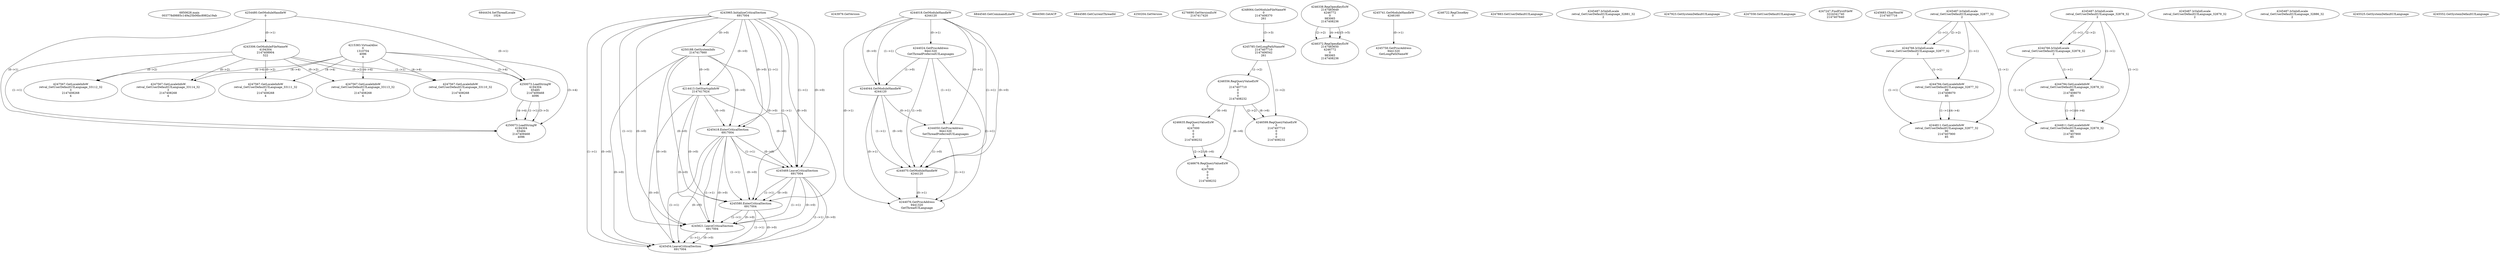 // Global SCDG with merge call
digraph {
	0 [label="6850628.main
003778d9885c149a25b06bc8982a19ab"]
	1 [label="4254480.GetModuleHandleW
0"]
	2 [label="6844434.SetThreadLocale
1024"]
	3 [label="4243965.InitializeCriticalSection
6917004"]
	4 [label="4243979.GetVersion
"]
	5 [label="4244018.GetModuleHandleW
4244120"]
	6 [label="4244024.GetProcAddress
9441320
GetThreadPreferredUILanguages"]
	5 -> 6 [label="(0-->1)"]
	7 [label="4244044.GetModuleHandleW
4244120"]
	5 -> 7 [label="(1-->1)"]
	5 -> 7 [label="(0-->0)"]
	6 -> 7 [label="(1-->0)"]
	8 [label="4244050.GetProcAddress
9441320
SetThreadPreferredUILanguages"]
	5 -> 8 [label="(0-->1)"]
	6 -> 8 [label="(1-->1)"]
	7 -> 8 [label="(0-->1)"]
	9 [label="4244070.GetModuleHandleW
4244120"]
	5 -> 9 [label="(1-->1)"]
	7 -> 9 [label="(1-->1)"]
	5 -> 9 [label="(0-->0)"]
	6 -> 9 [label="(1-->0)"]
	7 -> 9 [label="(0-->0)"]
	8 -> 9 [label="(1-->0)"]
	10 [label="4244076.GetProcAddress
9441320
GetThreadUILanguage"]
	5 -> 10 [label="(0-->1)"]
	6 -> 10 [label="(1-->1)"]
	7 -> 10 [label="(0-->1)"]
	8 -> 10 [label="(1-->1)"]
	9 -> 10 [label="(0-->1)"]
	11 [label="4250188.GetSystemInfo
2147417660"]
	3 -> 11 [label="(0-->0)"]
	12 [label="6844540.GetCommandLineW
"]
	13 [label="4214413.GetStartupInfoW
2147417624"]
	3 -> 13 [label="(0-->0)"]
	11 -> 13 [label="(0-->0)"]
	14 [label="6844560.GetACP
"]
	15 [label="6844580.GetCurrentThreadId
"]
	16 [label="4250204.GetVersion
"]
	17 [label="4276690.GetVersionExW
2147417420"]
	18 [label="4243306.GetModuleFileNameW
4194304
2147408904
522"]
	1 -> 18 [label="(0-->1)"]
	19 [label="4248064.GetModuleFileNameW
0
2147408370
261"]
	20 [label="4215383.VirtualAlloc
0
1310704
4096
4"]
	21 [label="4246338.RegOpenKeyExW
2147483649
4246772
0
983065
2147408236"]
	22 [label="4246372.RegOpenKeyExW
2147483650
4246772
0
983065
2147408236"]
	21 -> 22 [label="(2-->2)"]
	21 -> 22 [label="(4-->4)"]
	21 -> 22 [label="(5-->5)"]
	23 [label="4245741.GetModuleHandleW
4246160"]
	24 [label="4245758.GetProcAddress
9441320
GetLongPathNameW"]
	23 -> 24 [label="(0-->1)"]
	25 [label="4245785.GetLongPathNameW
2147407710
2147406542
261"]
	19 -> 25 [label="(3-->3)"]
	26 [label="4246556.RegQueryValueExW
0
2147407710
0
0
0
2147408232"]
	25 -> 26 [label="(1-->2)"]
	27 [label="4246635.RegQueryValueExW
0
4247000
0
0
0
2147408232"]
	26 -> 27 [label="(6-->6)"]
	28 [label="4246676.RegQueryValueExW
0
4247000
0
0
0
2147408232"]
	27 -> 28 [label="(2-->2)"]
	26 -> 28 [label="(6-->6)"]
	27 -> 28 [label="(6-->6)"]
	29 [label="4246722.RegCloseKey
0"]
	30 [label="4247883.GetUserDefaultUILanguage
"]
	31 [label="4245418.EnterCriticalSection
6917004"]
	3 -> 31 [label="(1-->1)"]
	3 -> 31 [label="(0-->0)"]
	11 -> 31 [label="(0-->0)"]
	13 -> 31 [label="(0-->0)"]
	32 [label="4245469.LeaveCriticalSection
6917004"]
	3 -> 32 [label="(1-->1)"]
	31 -> 32 [label="(1-->1)"]
	3 -> 32 [label="(0-->0)"]
	11 -> 32 [label="(0-->0)"]
	13 -> 32 [label="(0-->0)"]
	31 -> 32 [label="(0-->0)"]
	33 [label="4245487.IsValidLocale
retval_GetUserDefaultUILanguage_32881_32
2"]
	34 [label="4245580.EnterCriticalSection
6917004"]
	3 -> 34 [label="(1-->1)"]
	31 -> 34 [label="(1-->1)"]
	32 -> 34 [label="(1-->1)"]
	3 -> 34 [label="(0-->0)"]
	11 -> 34 [label="(0-->0)"]
	13 -> 34 [label="(0-->0)"]
	31 -> 34 [label="(0-->0)"]
	32 -> 34 [label="(0-->0)"]
	35 [label="4245621.LeaveCriticalSection
6917004"]
	3 -> 35 [label="(1-->1)"]
	31 -> 35 [label="(1-->1)"]
	32 -> 35 [label="(1-->1)"]
	34 -> 35 [label="(1-->1)"]
	3 -> 35 [label="(0-->0)"]
	11 -> 35 [label="(0-->0)"]
	13 -> 35 [label="(0-->0)"]
	31 -> 35 [label="(0-->0)"]
	32 -> 35 [label="(0-->0)"]
	34 -> 35 [label="(0-->0)"]
	36 [label="4247923.GetSystemDefaultUILanguage
"]
	37 [label="4245454.LeaveCriticalSection
6917004"]
	3 -> 37 [label="(1-->1)"]
	31 -> 37 [label="(1-->1)"]
	32 -> 37 [label="(1-->1)"]
	34 -> 37 [label="(1-->1)"]
	35 -> 37 [label="(1-->1)"]
	3 -> 37 [label="(0-->0)"]
	11 -> 37 [label="(0-->0)"]
	13 -> 37 [label="(0-->0)"]
	31 -> 37 [label="(0-->0)"]
	32 -> 37 [label="(0-->0)"]
	34 -> 37 [label="(0-->0)"]
	35 -> 37 [label="(0-->0)"]
	38 [label="4247558.GetUserDefaultUILanguage
"]
	39 [label="4247567.GetLocaleInfoW
retval_GetUserDefaultUILanguage_33110_32
3
2147408268
4"]
	18 -> 39 [label="(0-->2)"]
	20 -> 39 [label="(4-->4)"]
	40 [label="4247247.FindFirstFileW
3224341740
2147407640"]
	41 [label="4250073.LoadStringW
4194304
65485
2147409468
4096"]
	1 -> 41 [label="(0-->1)"]
	18 -> 41 [label="(1-->1)"]
	20 -> 41 [label="(3-->4)"]
	42 [label="4250073.LoadStringW
4194304
65484
2147409468
4096"]
	1 -> 42 [label="(0-->1)"]
	18 -> 42 [label="(1-->1)"]
	41 -> 42 [label="(1-->1)"]
	41 -> 42 [label="(3-->3)"]
	20 -> 42 [label="(3-->4)"]
	41 -> 42 [label="(4-->4)"]
	43 [label="4247567.GetLocaleInfoW
retval_GetUserDefaultUILanguage_33111_32
3
2147408268
4"]
	18 -> 43 [label="(0-->2)"]
	20 -> 43 [label="(4-->4)"]
	44 [label="4246599.RegQueryValueExW
0
2147407710
0
0
0
2147408232"]
	25 -> 44 [label="(1-->2)"]
	26 -> 44 [label="(2-->2)"]
	26 -> 44 [label="(6-->6)"]
	45 [label="4247567.GetLocaleInfoW
retval_GetUserDefaultUILanguage_33112_32
3
2147408268
4"]
	18 -> 45 [label="(0-->2)"]
	20 -> 45 [label="(4-->4)"]
	46 [label="4247567.GetLocaleInfoW
retval_GetUserDefaultUILanguage_33113_32
3
2147408268
4"]
	18 -> 46 [label="(0-->2)"]
	20 -> 46 [label="(4-->4)"]
	47 [label="4245683.CharNextW
2147407716"]
	48 [label="4247567.GetLocaleInfoW
retval_GetUserDefaultUILanguage_33114_32
3
2147408268
4"]
	18 -> 48 [label="(0-->2)"]
	20 -> 48 [label="(4-->4)"]
	49 [label="4245487.IsValidLocale
retval_GetUserDefaultUILanguage_32877_32
2"]
	50 [label="4245487.IsValidLocale
retval_GetUserDefaultUILanguage_32878_32
2"]
	51 [label="4245487.IsValidLocale
retval_GetUserDefaultUILanguage_32879_32
2"]
	52 [label="4245487.IsValidLocale
retval_GetUserDefaultUILanguage_32886_32
2"]
	53 [label="4244766.IsValidLocale
retval_GetUserDefaultUILanguage_32877_32
2"]
	49 -> 53 [label="(1-->1)"]
	49 -> 53 [label="(2-->2)"]
	54 [label="4244794.GetLocaleInfoW
retval_GetUserDefaultUILanguage_32877_32
89
2147408070
85"]
	49 -> 54 [label="(1-->1)"]
	53 -> 54 [label="(1-->1)"]
	55 [label="4244811.GetLocaleInfoW
retval_GetUserDefaultUILanguage_32877_32
90
2147407900
85"]
	49 -> 55 [label="(1-->1)"]
	53 -> 55 [label="(1-->1)"]
	54 -> 55 [label="(1-->1)"]
	54 -> 55 [label="(4-->4)"]
	56 [label="4245525.GetSystemDefaultUILanguage
"]
	57 [label="4245552.GetSystemDefaultUILanguage
"]
	58 [label="4244766.IsValidLocale
retval_GetUserDefaultUILanguage_32878_32
2"]
	50 -> 58 [label="(1-->1)"]
	50 -> 58 [label="(2-->2)"]
	59 [label="4244794.GetLocaleInfoW
retval_GetUserDefaultUILanguage_32878_32
89
2147408070
85"]
	50 -> 59 [label="(1-->1)"]
	58 -> 59 [label="(1-->1)"]
	60 [label="4244811.GetLocaleInfoW
retval_GetUserDefaultUILanguage_32878_32
90
2147407900
85"]
	50 -> 60 [label="(1-->1)"]
	58 -> 60 [label="(1-->1)"]
	59 -> 60 [label="(1-->1)"]
	59 -> 60 [label="(4-->4)"]
}
